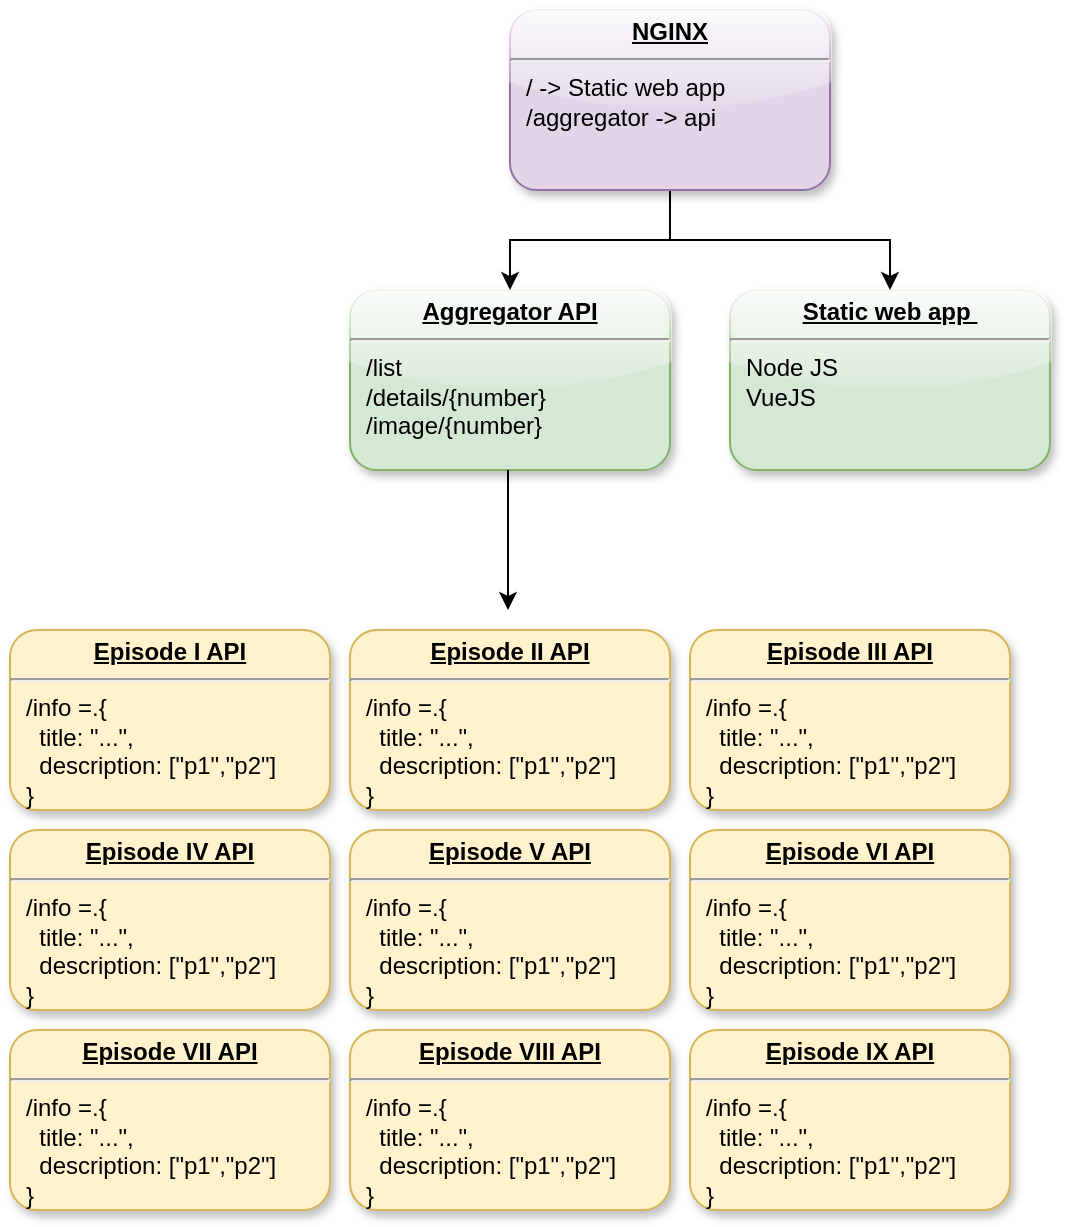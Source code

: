 <mxfile version="17.1.3" type="device"><diagram id="9G2fpq8OpdHcXEcAzKzp" name="Page-1"><mxGraphModel dx="1289" dy="1044" grid="1" gridSize="10" guides="1" tooltips="1" connect="1" arrows="1" fold="1" page="1" pageScale="1" pageWidth="850" pageHeight="1100" math="0" shadow="0"><root><mxCell id="0"/><mxCell id="1" parent="0"/><mxCell id="WRpIQsWmqkX2z9jJz43g-5" value="&lt;p style=&quot;margin: 0px ; margin-top: 4px ; text-align: center ; text-decoration: underline&quot;&gt;&lt;b&gt;Aggregator API&lt;/b&gt;&lt;/p&gt;&lt;hr&gt;&lt;p style=&quot;margin: 0px ; margin-left: 8px&quot;&gt;/list&lt;/p&gt;&lt;p style=&quot;margin: 0px ; margin-left: 8px&quot;&gt;/details/{number}&lt;/p&gt;&lt;p style=&quot;margin: 0px 0px 0px 8px&quot;&gt;/image/{number}&lt;/p&gt;&lt;p style=&quot;margin: 0px 0px 0px 8px&quot;&gt;&lt;br&gt;&lt;/p&gt;&lt;p style=&quot;margin: 0px ; margin-left: 8px&quot;&gt;&lt;br&gt;&lt;/p&gt;" style="verticalAlign=top;align=left;overflow=fill;fontSize=12;fontFamily=Helvetica;html=1;rounded=1;glass=1;fillColor=#d5e8d4;strokeColor=#82b366;shadow=1;" vertex="1" parent="1"><mxGeometry x="210" y="170" width="160" height="90" as="geometry"/></mxCell><mxCell id="WRpIQsWmqkX2z9jJz43g-10" value="&lt;p style=&quot;margin: 0px ; margin-top: 4px ; text-align: center ; text-decoration: underline&quot;&gt;&lt;b&gt;Episode V API&lt;/b&gt;&lt;/p&gt;&lt;hr&gt;&lt;p style=&quot;margin: 0px ; margin-left: 8px&quot;&gt;/info =.{&lt;/p&gt;&lt;p style=&quot;margin: 0px ; margin-left: 8px&quot;&gt;&amp;nbsp; title: &quot;...&quot;,&lt;/p&gt;&lt;p style=&quot;margin: 0px ; margin-left: 8px&quot;&gt;&lt;span&gt;&amp;nbsp; description: [&quot;p1&quot;,&quot;p2&quot;]&lt;/span&gt;&lt;br&gt;&lt;/p&gt;&lt;p style=&quot;margin: 0px ; margin-left: 8px&quot;&gt;}&lt;/p&gt;" style="verticalAlign=top;align=left;overflow=fill;fontSize=12;fontFamily=Helvetica;html=1;fillColor=#fff2cc;strokeColor=#D6B656;rounded=1;glass=0;shadow=1;sketch=0;" vertex="1" parent="1"><mxGeometry x="210" y="440" width="160" height="90" as="geometry"/></mxCell><mxCell id="WRpIQsWmqkX2z9jJz43g-13" value="&lt;p style=&quot;margin: 0px ; margin-top: 4px ; text-align: center ; text-decoration: underline&quot;&gt;&lt;b&gt;Episode VIII API&lt;/b&gt;&lt;/p&gt;&lt;hr&gt;&lt;p style=&quot;margin: 0px ; margin-left: 8px&quot;&gt;/info =.{&lt;/p&gt;&lt;p style=&quot;margin: 0px ; margin-left: 8px&quot;&gt;&amp;nbsp; title: &quot;...&quot;,&lt;/p&gt;&lt;p style=&quot;margin: 0px ; margin-left: 8px&quot;&gt;&lt;span&gt;&amp;nbsp; description: [&quot;p1&quot;,&quot;p2&quot;]&lt;/span&gt;&lt;br&gt;&lt;/p&gt;&lt;p style=&quot;margin: 0px ; margin-left: 8px&quot;&gt;}&lt;/p&gt;" style="verticalAlign=top;align=left;overflow=fill;fontSize=12;fontFamily=Helvetica;html=1;fillColor=#fff2cc;strokeColor=#D6B656;rounded=1;glass=0;shadow=1;sketch=0;" vertex="1" parent="1"><mxGeometry x="210" y="540" width="160" height="90" as="geometry"/></mxCell><mxCell id="WRpIQsWmqkX2z9jJz43g-14" value="&lt;p style=&quot;margin: 0px ; margin-top: 4px ; text-align: center ; text-decoration: underline&quot;&gt;&lt;b&gt;Episode IX API&lt;/b&gt;&lt;/p&gt;&lt;hr&gt;&lt;p style=&quot;margin: 0px ; margin-left: 8px&quot;&gt;/info =.{&lt;/p&gt;&lt;p style=&quot;margin: 0px ; margin-left: 8px&quot;&gt;&amp;nbsp; title: &quot;...&quot;,&lt;/p&gt;&lt;p style=&quot;margin: 0px ; margin-left: 8px&quot;&gt;&lt;span&gt;&amp;nbsp; description: [&quot;p1&quot;,&quot;p2&quot;]&lt;/span&gt;&lt;br&gt;&lt;/p&gt;&lt;p style=&quot;margin: 0px ; margin-left: 8px&quot;&gt;}&lt;/p&gt;" style="verticalAlign=top;align=left;overflow=fill;fontSize=12;fontFamily=Helvetica;html=1;fillColor=#fff2cc;strokeColor=#D6B656;rounded=1;glass=0;shadow=1;sketch=0;" vertex="1" parent="1"><mxGeometry x="380" y="540" width="160" height="90" as="geometry"/></mxCell><mxCell id="WRpIQsWmqkX2z9jJz43g-15" value="&lt;p style=&quot;margin: 0px ; margin-top: 4px ; text-align: center ; text-decoration: underline&quot;&gt;&lt;b&gt;Static web app&amp;nbsp;&lt;/b&gt;&lt;/p&gt;&lt;hr&gt;&lt;p style=&quot;margin: 0px ; margin-left: 8px&quot;&gt;Node JS&lt;/p&gt;&lt;p style=&quot;margin: 0px ; margin-left: 8px&quot;&gt;VueJS&lt;/p&gt;&lt;p style=&quot;margin: 0px 0px 0px 8px&quot;&gt;&lt;br&gt;&lt;/p&gt;&lt;p style=&quot;margin: 0px ; margin-left: 8px&quot;&gt;&lt;br&gt;&lt;/p&gt;" style="verticalAlign=top;align=left;overflow=fill;fontSize=12;fontFamily=Helvetica;html=1;rounded=1;glass=1;fillColor=#d5e8d4;strokeColor=#82b366;shadow=1;" vertex="1" parent="1"><mxGeometry x="400" y="170" width="160" height="90" as="geometry"/></mxCell><mxCell id="WRpIQsWmqkX2z9jJz43g-17" style="edgeStyle=orthogonalEdgeStyle;rounded=0;orthogonalLoop=1;jettySize=auto;html=1;" edge="1" parent="1" source="WRpIQsWmqkX2z9jJz43g-16" target="WRpIQsWmqkX2z9jJz43g-5"><mxGeometry relative="1" as="geometry"/></mxCell><mxCell id="WRpIQsWmqkX2z9jJz43g-18" style="edgeStyle=orthogonalEdgeStyle;rounded=0;orthogonalLoop=1;jettySize=auto;html=1;" edge="1" parent="1" source="WRpIQsWmqkX2z9jJz43g-16" target="WRpIQsWmqkX2z9jJz43g-15"><mxGeometry relative="1" as="geometry"/></mxCell><mxCell id="WRpIQsWmqkX2z9jJz43g-16" value="&lt;p style=&quot;margin: 0px ; margin-top: 4px ; text-align: center ; text-decoration: underline&quot;&gt;&lt;b&gt;NGINX&lt;/b&gt;&lt;/p&gt;&lt;hr&gt;&lt;p style=&quot;margin: 0px ; margin-left: 8px&quot;&gt;/ -&amp;gt; Static web app&lt;/p&gt;&lt;p style=&quot;margin: 0px ; margin-left: 8px&quot;&gt;/aggregator -&amp;gt; api&lt;/p&gt;&lt;p style=&quot;margin: 0px 0px 0px 8px&quot;&gt;&lt;br&gt;&lt;/p&gt;&lt;p style=&quot;margin: 0px ; margin-left: 8px&quot;&gt;&lt;br&gt;&lt;/p&gt;" style="verticalAlign=top;align=left;overflow=fill;fontSize=12;fontFamily=Helvetica;html=1;fillColor=#e1d5e7;strokeColor=#9673a6;shadow=1;rounded=1;glass=1;" vertex="1" parent="1"><mxGeometry x="290" y="30" width="160" height="90" as="geometry"/></mxCell><mxCell id="WRpIQsWmqkX2z9jJz43g-27" value="" style="endArrow=classic;html=1;rounded=0;" edge="1" parent="1"><mxGeometry width="50" height="50" relative="1" as="geometry"><mxPoint x="289" y="260" as="sourcePoint"/><mxPoint x="289" y="330" as="targetPoint"/></mxGeometry></mxCell><mxCell id="WRpIQsWmqkX2z9jJz43g-33" value="&lt;p style=&quot;margin: 0px ; margin-top: 4px ; text-align: center ; text-decoration: underline&quot;&gt;&lt;b&gt;Episode I API&lt;/b&gt;&lt;/p&gt;&lt;hr&gt;&lt;p style=&quot;margin: 0px ; margin-left: 8px&quot;&gt;/info =.{&lt;/p&gt;&lt;p style=&quot;margin: 0px ; margin-left: 8px&quot;&gt;&amp;nbsp; title: &quot;...&quot;,&lt;/p&gt;&lt;p style=&quot;margin: 0px ; margin-left: 8px&quot;&gt;&lt;span&gt;&amp;nbsp; description: [&quot;p1&quot;,&quot;p2&quot;]&lt;/span&gt;&lt;br&gt;&lt;/p&gt;&lt;p style=&quot;margin: 0px ; margin-left: 8px&quot;&gt;}&lt;/p&gt;" style="verticalAlign=top;align=left;overflow=fill;fontSize=12;fontFamily=Helvetica;html=1;fillColor=#fff2cc;strokeColor=#D6B656;rounded=1;glass=0;shadow=1;sketch=0;" vertex="1" parent="1"><mxGeometry x="40" y="340" width="160" height="90" as="geometry"/></mxCell><mxCell id="WRpIQsWmqkX2z9jJz43g-34" value="&lt;p style=&quot;margin: 0px ; margin-top: 4px ; text-align: center ; text-decoration: underline&quot;&gt;&lt;b&gt;Episode II API&lt;/b&gt;&lt;/p&gt;&lt;hr&gt;&lt;p style=&quot;margin: 0px ; margin-left: 8px&quot;&gt;/info =.{&lt;/p&gt;&lt;p style=&quot;margin: 0px ; margin-left: 8px&quot;&gt;&amp;nbsp; title: &quot;...&quot;,&lt;/p&gt;&lt;p style=&quot;margin: 0px ; margin-left: 8px&quot;&gt;&lt;span&gt;&amp;nbsp; description: [&quot;p1&quot;,&quot;p2&quot;]&lt;/span&gt;&lt;br&gt;&lt;/p&gt;&lt;p style=&quot;margin: 0px ; margin-left: 8px&quot;&gt;}&lt;/p&gt;" style="verticalAlign=top;align=left;overflow=fill;fontSize=12;fontFamily=Helvetica;html=1;fillColor=#fff2cc;strokeColor=#D6B656;rounded=1;glass=0;shadow=1;sketch=0;" vertex="1" parent="1"><mxGeometry x="210" y="340" width="160" height="90" as="geometry"/></mxCell><mxCell id="WRpIQsWmqkX2z9jJz43g-35" value="&lt;p style=&quot;margin: 0px ; margin-top: 4px ; text-align: center ; text-decoration: underline&quot;&gt;&lt;b&gt;Episode III API&lt;/b&gt;&lt;/p&gt;&lt;hr&gt;&lt;p style=&quot;margin: 0px ; margin-left: 8px&quot;&gt;/info =.{&lt;/p&gt;&lt;p style=&quot;margin: 0px ; margin-left: 8px&quot;&gt;&amp;nbsp; title: &quot;...&quot;,&lt;/p&gt;&lt;p style=&quot;margin: 0px ; margin-left: 8px&quot;&gt;&lt;span&gt;&amp;nbsp; description: [&quot;p1&quot;,&quot;p2&quot;]&lt;/span&gt;&lt;br&gt;&lt;/p&gt;&lt;p style=&quot;margin: 0px ; margin-left: 8px&quot;&gt;}&lt;/p&gt;" style="verticalAlign=top;align=left;overflow=fill;fontSize=12;fontFamily=Helvetica;html=1;fillColor=#fff2cc;strokeColor=#D6B656;rounded=1;glass=0;shadow=1;sketch=0;" vertex="1" parent="1"><mxGeometry x="380" y="340" width="160" height="90" as="geometry"/></mxCell><mxCell id="WRpIQsWmqkX2z9jJz43g-36" value="&lt;p style=&quot;margin: 0px ; margin-top: 4px ; text-align: center ; text-decoration: underline&quot;&gt;&lt;b&gt;Episode VI API&lt;/b&gt;&lt;/p&gt;&lt;hr&gt;&lt;p style=&quot;margin: 0px ; margin-left: 8px&quot;&gt;/info =.{&lt;/p&gt;&lt;p style=&quot;margin: 0px ; margin-left: 8px&quot;&gt;&amp;nbsp; title: &quot;...&quot;,&lt;/p&gt;&lt;p style=&quot;margin: 0px ; margin-left: 8px&quot;&gt;&lt;span&gt;&amp;nbsp; description: [&quot;p1&quot;,&quot;p2&quot;]&lt;/span&gt;&lt;br&gt;&lt;/p&gt;&lt;p style=&quot;margin: 0px ; margin-left: 8px&quot;&gt;}&lt;/p&gt;" style="verticalAlign=top;align=left;overflow=fill;fontSize=12;fontFamily=Helvetica;html=1;fillColor=#fff2cc;strokeColor=#D6B656;rounded=1;glass=0;shadow=1;sketch=0;" vertex="1" parent="1"><mxGeometry x="380" y="440" width="160" height="90" as="geometry"/></mxCell><mxCell id="WRpIQsWmqkX2z9jJz43g-37" value="&lt;p style=&quot;margin: 0px ; margin-top: 4px ; text-align: center ; text-decoration: underline&quot;&gt;&lt;b&gt;Episode IV API&lt;/b&gt;&lt;/p&gt;&lt;hr&gt;&lt;p style=&quot;margin: 0px ; margin-left: 8px&quot;&gt;/info =.{&lt;/p&gt;&lt;p style=&quot;margin: 0px ; margin-left: 8px&quot;&gt;&amp;nbsp; title: &quot;...&quot;,&lt;/p&gt;&lt;p style=&quot;margin: 0px ; margin-left: 8px&quot;&gt;&lt;span&gt;&amp;nbsp; description: [&quot;p1&quot;,&quot;p2&quot;]&lt;/span&gt;&lt;br&gt;&lt;/p&gt;&lt;p style=&quot;margin: 0px ; margin-left: 8px&quot;&gt;}&lt;/p&gt;" style="verticalAlign=top;align=left;overflow=fill;fontSize=12;fontFamily=Helvetica;html=1;fillColor=#fff2cc;strokeColor=#D6B656;rounded=1;glass=0;shadow=1;sketch=0;" vertex="1" parent="1"><mxGeometry x="40" y="440" width="160" height="90" as="geometry"/></mxCell><mxCell id="WRpIQsWmqkX2z9jJz43g-38" value="&lt;p style=&quot;margin: 0px ; margin-top: 4px ; text-align: center ; text-decoration: underline&quot;&gt;&lt;b&gt;Episode VII API&lt;/b&gt;&lt;/p&gt;&lt;hr&gt;&lt;p style=&quot;margin: 0px ; margin-left: 8px&quot;&gt;/info =.{&lt;/p&gt;&lt;p style=&quot;margin: 0px ; margin-left: 8px&quot;&gt;&amp;nbsp; title: &quot;...&quot;,&lt;/p&gt;&lt;p style=&quot;margin: 0px ; margin-left: 8px&quot;&gt;&lt;span&gt;&amp;nbsp; description: [&quot;p1&quot;,&quot;p2&quot;]&lt;/span&gt;&lt;br&gt;&lt;/p&gt;&lt;p style=&quot;margin: 0px ; margin-left: 8px&quot;&gt;}&lt;/p&gt;" style="verticalAlign=top;align=left;overflow=fill;fontSize=12;fontFamily=Helvetica;html=1;fillColor=#fff2cc;strokeColor=#D6B656;rounded=1;glass=0;shadow=1;sketch=0;" vertex="1" parent="1"><mxGeometry x="40" y="540" width="160" height="90" as="geometry"/></mxCell></root></mxGraphModel></diagram></mxfile>